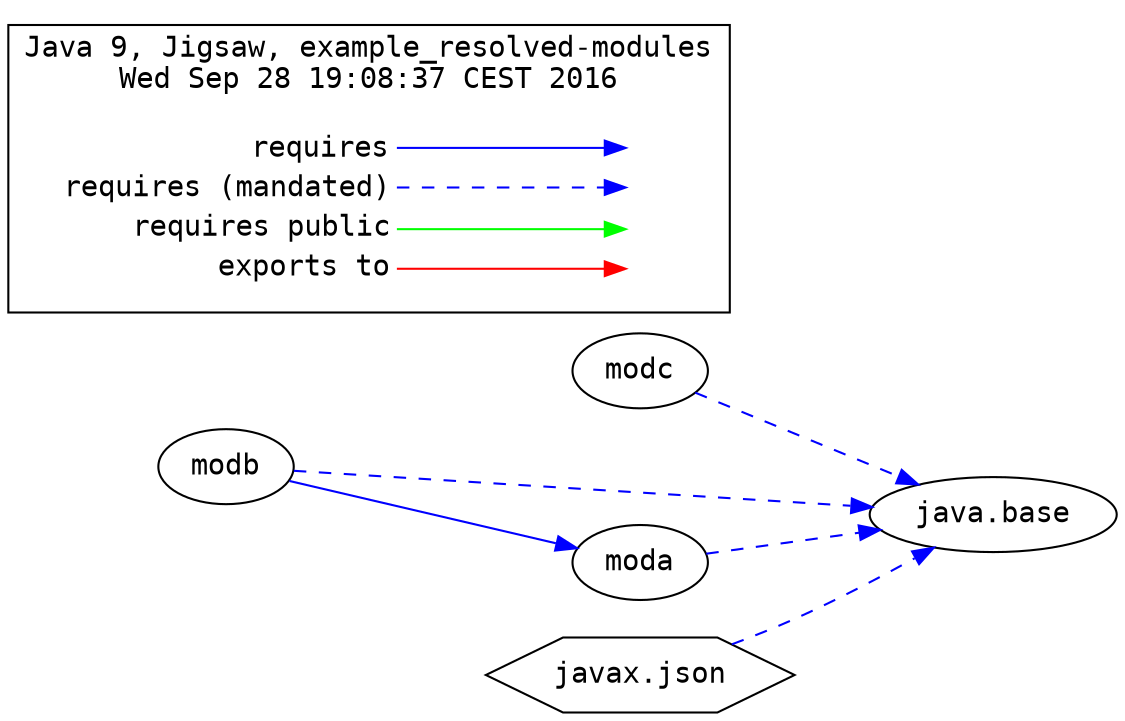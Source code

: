 # Created by depvis.JigsawDepVisualizer on Wed Sep 28 19:08:37 CEST 2016
digraph Java9_Dependency_Visualizer {
modc[fontname="Consolas",shape="ellipse",label="modc"];
java_base[fontname="Consolas",shape="ellipse",label="java.base"];
modb[fontname="Consolas",shape="ellipse",label="modb"];
moda[fontname="Consolas",shape="ellipse",label="moda"];
javax_json[fontname="Consolas",shape="hexagon",label="javax.json"];
modc -> java_base[color="#0000ff",fontname="Consolas",fontcolor="#0000ff",style="dashed",weight="16"]
modb -> moda[color="#0000ff",fontname="Consolas",fontcolor="#0000ff",weight="8"]
modb -> java_base[color="#0000ff",fontname="Consolas",fontcolor="#0000ff",style="dashed",weight="16"]
javax_json -> java_base[color="#0000ff",fontname="Consolas",fontcolor="#0000ff",style="dashed",weight="16"]
moda -> java_base[color="#0000ff",fontname="Consolas",fontcolor="#0000ff",style="dashed",weight="16"]
rankdir=LR
node [shape=plaintext]
subgraph cluster_01 { 
  label = "Java 9, Jigsaw, example_resolved-modules
Wed Sep 28 19:08:37 CEST 2016"
  fontname="Consolas"
  key [label=<<table border="0" cellpadding="2" cellspacing="0" cellborder="0">
    <tr><td align="right" port="i1">requires</td></tr>
    <tr><td align="right" port="i2">requires (mandated)</td></tr>
    <tr><td align="right" port="i3">requires public</td></tr>
    <tr><td align="right" port="i4">exports to</td></tr>
    </table>>,fontname="Consolas"]
  key2 [label=<<table border="0" cellpadding="2" cellspacing="0" cellborder="0">
    <tr><td port="i1">&nbsp;</td></tr>
    <tr><td port="i2">&nbsp;</td></tr>
    <tr><td port="i3">&nbsp;</td></tr>
    <tr><td port="i4">&nbsp;</td></tr>
    </table>>,fontname="Consolas"]
  key:i1:e -> key2:i1:w [color=BLUE]
  key:i2:e -> key2:i2:w [color=BLUE, style=dashed]
  key:i3:e -> key2:i3:w [color=GREEN]
  key:i4:e -> key2:i4:w [color=RED]
}
}
